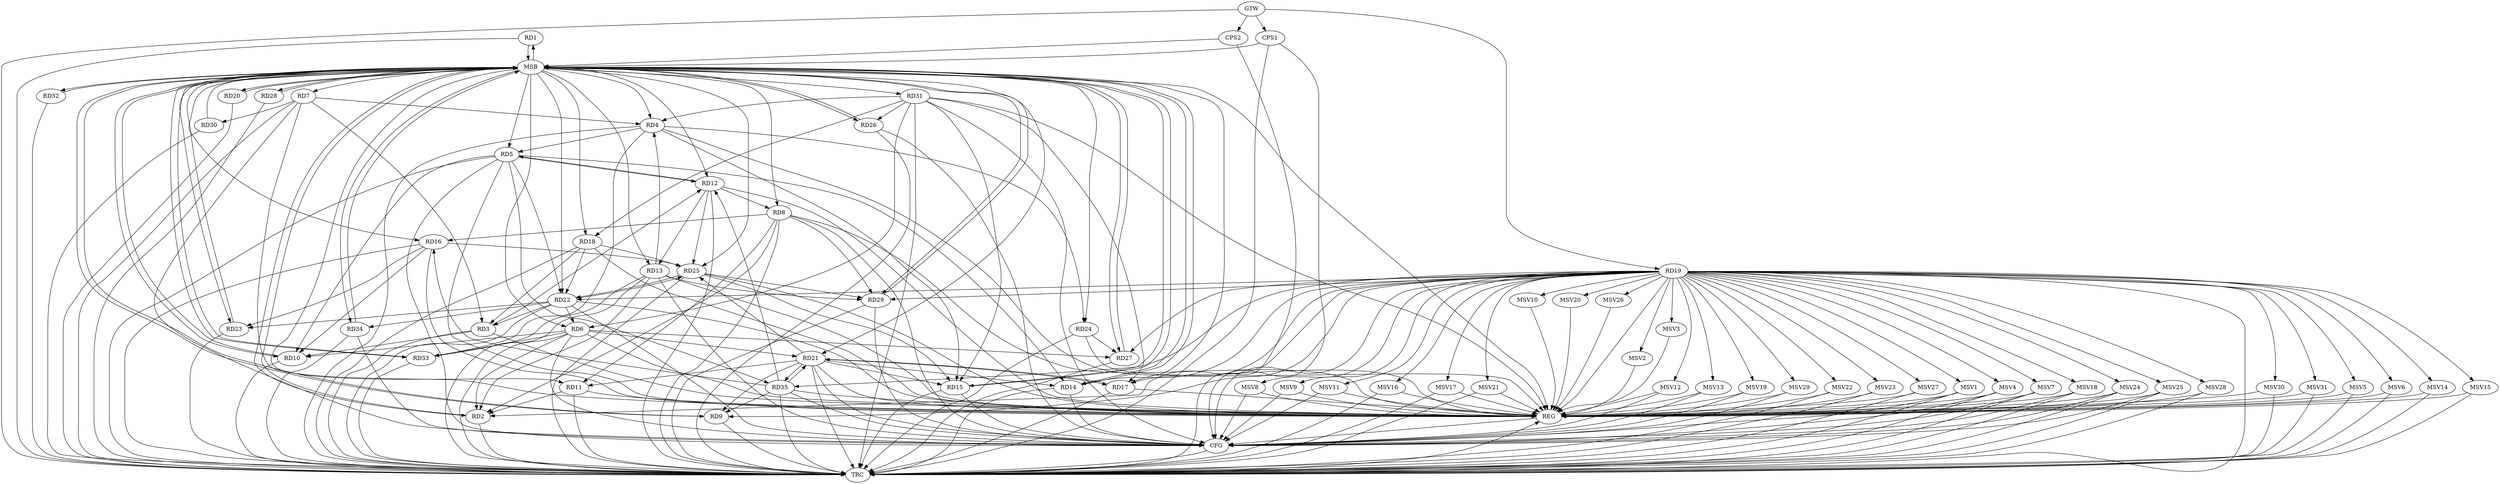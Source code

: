 strict digraph G {
  RD1 [ label="RD1" ];
  RD2 [ label="RD2" ];
  RD3 [ label="RD3" ];
  RD4 [ label="RD4" ];
  RD5 [ label="RD5" ];
  RD6 [ label="RD6" ];
  RD7 [ label="RD7" ];
  RD8 [ label="RD8" ];
  RD9 [ label="RD9" ];
  RD10 [ label="RD10" ];
  RD11 [ label="RD11" ];
  RD12 [ label="RD12" ];
  RD13 [ label="RD13" ];
  RD14 [ label="RD14" ];
  RD15 [ label="RD15" ];
  RD16 [ label="RD16" ];
  RD17 [ label="RD17" ];
  RD18 [ label="RD18" ];
  RD19 [ label="RD19" ];
  RD20 [ label="RD20" ];
  RD21 [ label="RD21" ];
  RD22 [ label="RD22" ];
  RD23 [ label="RD23" ];
  RD24 [ label="RD24" ];
  RD25 [ label="RD25" ];
  RD26 [ label="RD26" ];
  RD27 [ label="RD27" ];
  RD28 [ label="RD28" ];
  RD29 [ label="RD29" ];
  RD30 [ label="RD30" ];
  RD31 [ label="RD31" ];
  RD32 [ label="RD32" ];
  RD33 [ label="RD33" ];
  RD34 [ label="RD34" ];
  RD35 [ label="RD35" ];
  CPS1 [ label="CPS1" ];
  CPS2 [ label="CPS2" ];
  GTW [ label="GTW" ];
  REG [ label="REG" ];
  MSB [ label="MSB" ];
  CFG [ label="CFG" ];
  TRC [ label="TRC" ];
  MSV1 [ label="MSV1" ];
  MSV2 [ label="MSV2" ];
  MSV3 [ label="MSV3" ];
  MSV4 [ label="MSV4" ];
  MSV5 [ label="MSV5" ];
  MSV6 [ label="MSV6" ];
  MSV7 [ label="MSV7" ];
  MSV8 [ label="MSV8" ];
  MSV9 [ label="MSV9" ];
  MSV10 [ label="MSV10" ];
  MSV11 [ label="MSV11" ];
  MSV12 [ label="MSV12" ];
  MSV13 [ label="MSV13" ];
  MSV14 [ label="MSV14" ];
  MSV15 [ label="MSV15" ];
  MSV16 [ label="MSV16" ];
  MSV17 [ label="MSV17" ];
  MSV18 [ label="MSV18" ];
  MSV19 [ label="MSV19" ];
  MSV20 [ label="MSV20" ];
  MSV21 [ label="MSV21" ];
  MSV22 [ label="MSV22" ];
  MSV23 [ label="MSV23" ];
  MSV24 [ label="MSV24" ];
  MSV25 [ label="MSV25" ];
  MSV26 [ label="MSV26" ];
  MSV27 [ label="MSV27" ];
  MSV28 [ label="MSV28" ];
  MSV29 [ label="MSV29" ];
  MSV30 [ label="MSV30" ];
  MSV31 [ label="MSV31" ];
  RD6 -> RD2;
  RD8 -> RD2;
  RD11 -> RD2;
  RD13 -> RD2;
  RD19 -> RD2;
  RD7 -> RD3;
  RD3 -> RD10;
  RD3 -> RD12;
  RD18 -> RD3;
  RD22 -> RD3;
  RD4 -> RD5;
  RD7 -> RD4;
  RD13 -> RD4;
  RD4 -> RD15;
  RD4 -> RD24;
  RD31 -> RD4;
  RD4 -> RD33;
  RD5 -> RD10;
  RD5 -> RD12;
  RD12 -> RD5;
  RD5 -> RD14;
  RD5 -> RD22;
  RD5 -> RD35;
  RD6 -> RD10;
  RD6 -> RD21;
  RD22 -> RD6;
  RD6 -> RD27;
  RD31 -> RD6;
  RD6 -> RD33;
  RD7 -> RD30;
  RD8 -> RD11;
  RD12 -> RD8;
  RD8 -> RD16;
  RD8 -> RD29;
  RD19 -> RD9;
  RD21 -> RD9;
  RD35 -> RD9;
  RD16 -> RD10;
  RD21 -> RD11;
  RD12 -> RD13;
  RD12 -> RD25;
  RD35 -> RD12;
  RD13 -> RD29;
  RD13 -> RD33;
  RD19 -> RD14;
  RD21 -> RD14;
  RD21 -> RD15;
  RD25 -> RD15;
  RD31 -> RD15;
  RD16 -> RD23;
  RD16 -> RD25;
  RD35 -> RD16;
  RD19 -> RD17;
  RD17 -> RD21;
  RD21 -> RD17;
  RD31 -> RD17;
  RD18 -> RD22;
  RD18 -> RD25;
  RD31 -> RD18;
  RD19 -> RD22;
  RD19 -> RD27;
  RD19 -> RD29;
  RD19 -> RD35;
  RD21 -> RD25;
  RD21 -> RD35;
  RD35 -> RD21;
  RD22 -> RD23;
  RD22 -> RD25;
  RD25 -> RD22;
  RD22 -> RD34;
  RD24 -> RD27;
  RD25 -> RD29;
  RD31 -> RD26;
  GTW -> RD19;
  GTW -> CPS1;
  GTW -> CPS2;
  RD3 -> REG;
  RD4 -> REG;
  RD5 -> REG;
  RD6 -> REG;
  RD7 -> REG;
  RD8 -> REG;
  RD11 -> REG;
  RD12 -> REG;
  RD13 -> REG;
  RD16 -> REG;
  RD17 -> REG;
  RD18 -> REG;
  RD19 -> REG;
  RD21 -> REG;
  RD22 -> REG;
  RD24 -> REG;
  RD25 -> REG;
  RD31 -> REG;
  RD35 -> REG;
  RD1 -> MSB;
  MSB -> RD18;
  MSB -> RD24;
  MSB -> RD28;
  MSB -> REG;
  RD2 -> MSB;
  MSB -> RD14;
  RD9 -> MSB;
  MSB -> RD11;
  MSB -> RD15;
  MSB -> RD25;
  RD10 -> MSB;
  MSB -> RD2;
  MSB -> RD12;
  RD14 -> MSB;
  MSB -> RD5;
  MSB -> RD23;
  MSB -> RD26;
  RD15 -> MSB;
  MSB -> RD1;
  RD20 -> MSB;
  MSB -> RD16;
  MSB -> RD27;
  RD23 -> MSB;
  MSB -> RD20;
  MSB -> RD21;
  MSB -> RD34;
  RD26 -> MSB;
  MSB -> RD7;
  MSB -> RD9;
  MSB -> RD13;
  RD27 -> MSB;
  MSB -> RD6;
  MSB -> RD29;
  MSB -> RD33;
  RD28 -> MSB;
  RD29 -> MSB;
  MSB -> RD8;
  RD30 -> MSB;
  RD32 -> MSB;
  MSB -> RD4;
  RD33 -> MSB;
  MSB -> RD10;
  MSB -> RD17;
  RD34 -> MSB;
  CPS1 -> MSB;
  CPS2 -> MSB;
  MSB -> RD31;
  MSB -> RD32;
  MSB -> RD22;
  RD5 -> CFG;
  RD8 -> CFG;
  RD14 -> CFG;
  RD6 -> CFG;
  RD19 -> CFG;
  RD21 -> CFG;
  RD15 -> CFG;
  RD34 -> CFG;
  RD7 -> CFG;
  CPS1 -> CFG;
  RD35 -> CFG;
  RD13 -> CFG;
  RD26 -> CFG;
  RD22 -> CFG;
  RD31 -> CFG;
  RD29 -> CFG;
  REG -> CFG;
  RD1 -> TRC;
  RD2 -> TRC;
  RD3 -> TRC;
  RD4 -> TRC;
  RD5 -> TRC;
  RD6 -> TRC;
  RD7 -> TRC;
  RD8 -> TRC;
  RD9 -> TRC;
  RD10 -> TRC;
  RD11 -> TRC;
  RD12 -> TRC;
  RD13 -> TRC;
  RD14 -> TRC;
  RD15 -> TRC;
  RD16 -> TRC;
  RD17 -> TRC;
  RD18 -> TRC;
  RD19 -> TRC;
  RD20 -> TRC;
  RD21 -> TRC;
  RD22 -> TRC;
  RD23 -> TRC;
  RD24 -> TRC;
  RD25 -> TRC;
  RD26 -> TRC;
  RD27 -> TRC;
  RD28 -> TRC;
  RD29 -> TRC;
  RD30 -> TRC;
  RD31 -> TRC;
  RD32 -> TRC;
  RD33 -> TRC;
  RD34 -> TRC;
  RD35 -> TRC;
  CPS1 -> TRC;
  CPS2 -> TRC;
  GTW -> TRC;
  CFG -> TRC;
  TRC -> REG;
  RD19 -> MSV1;
  RD19 -> MSV2;
  RD19 -> MSV3;
  MSV1 -> REG;
  MSV1 -> TRC;
  MSV1 -> CFG;
  MSV2 -> REG;
  MSV3 -> REG;
  RD19 -> MSV4;
  RD19 -> MSV5;
  MSV4 -> REG;
  MSV4 -> TRC;
  MSV4 -> CFG;
  MSV5 -> REG;
  MSV5 -> TRC;
  RD19 -> MSV6;
  RD19 -> MSV7;
  RD19 -> MSV8;
  MSV6 -> REG;
  MSV6 -> TRC;
  MSV7 -> REG;
  MSV7 -> TRC;
  MSV7 -> CFG;
  MSV8 -> REG;
  MSV8 -> CFG;
  RD19 -> MSV9;
  RD19 -> MSV10;
  MSV9 -> REG;
  MSV9 -> CFG;
  MSV10 -> REG;
  RD19 -> MSV11;
  MSV11 -> REG;
  MSV11 -> CFG;
  RD19 -> MSV12;
  MSV12 -> REG;
  MSV12 -> CFG;
  RD19 -> MSV13;
  MSV13 -> REG;
  MSV13 -> CFG;
  RD19 -> MSV14;
  RD19 -> MSV15;
  MSV14 -> REG;
  MSV14 -> TRC;
  MSV15 -> REG;
  MSV15 -> TRC;
  RD19 -> MSV16;
  MSV16 -> REG;
  MSV16 -> TRC;
  RD19 -> MSV17;
  RD19 -> MSV18;
  RD19 -> MSV19;
  MSV17 -> REG;
  MSV17 -> TRC;
  MSV18 -> REG;
  MSV18 -> TRC;
  MSV18 -> CFG;
  MSV19 -> REG;
  MSV19 -> CFG;
  RD19 -> MSV20;
  RD19 -> MSV21;
  MSV20 -> REG;
  MSV21 -> REG;
  MSV21 -> TRC;
  RD19 -> MSV22;
  MSV22 -> REG;
  MSV22 -> TRC;
  RD19 -> MSV23;
  RD19 -> MSV24;
  MSV23 -> REG;
  MSV23 -> TRC;
  MSV24 -> REG;
  MSV24 -> TRC;
  MSV24 -> CFG;
  RD19 -> MSV25;
  RD19 -> MSV26;
  MSV25 -> REG;
  MSV25 -> TRC;
  MSV25 -> CFG;
  MSV26 -> REG;
  RD19 -> MSV27;
  RD19 -> MSV28;
  RD19 -> MSV29;
  RD19 -> MSV30;
  RD19 -> MSV31;
  MSV27 -> REG;
  MSV27 -> TRC;
  MSV28 -> REG;
  MSV28 -> TRC;
  MSV29 -> REG;
  MSV29 -> CFG;
  MSV30 -> REG;
  MSV30 -> TRC;
  MSV31 -> REG;
  MSV31 -> TRC;
}

